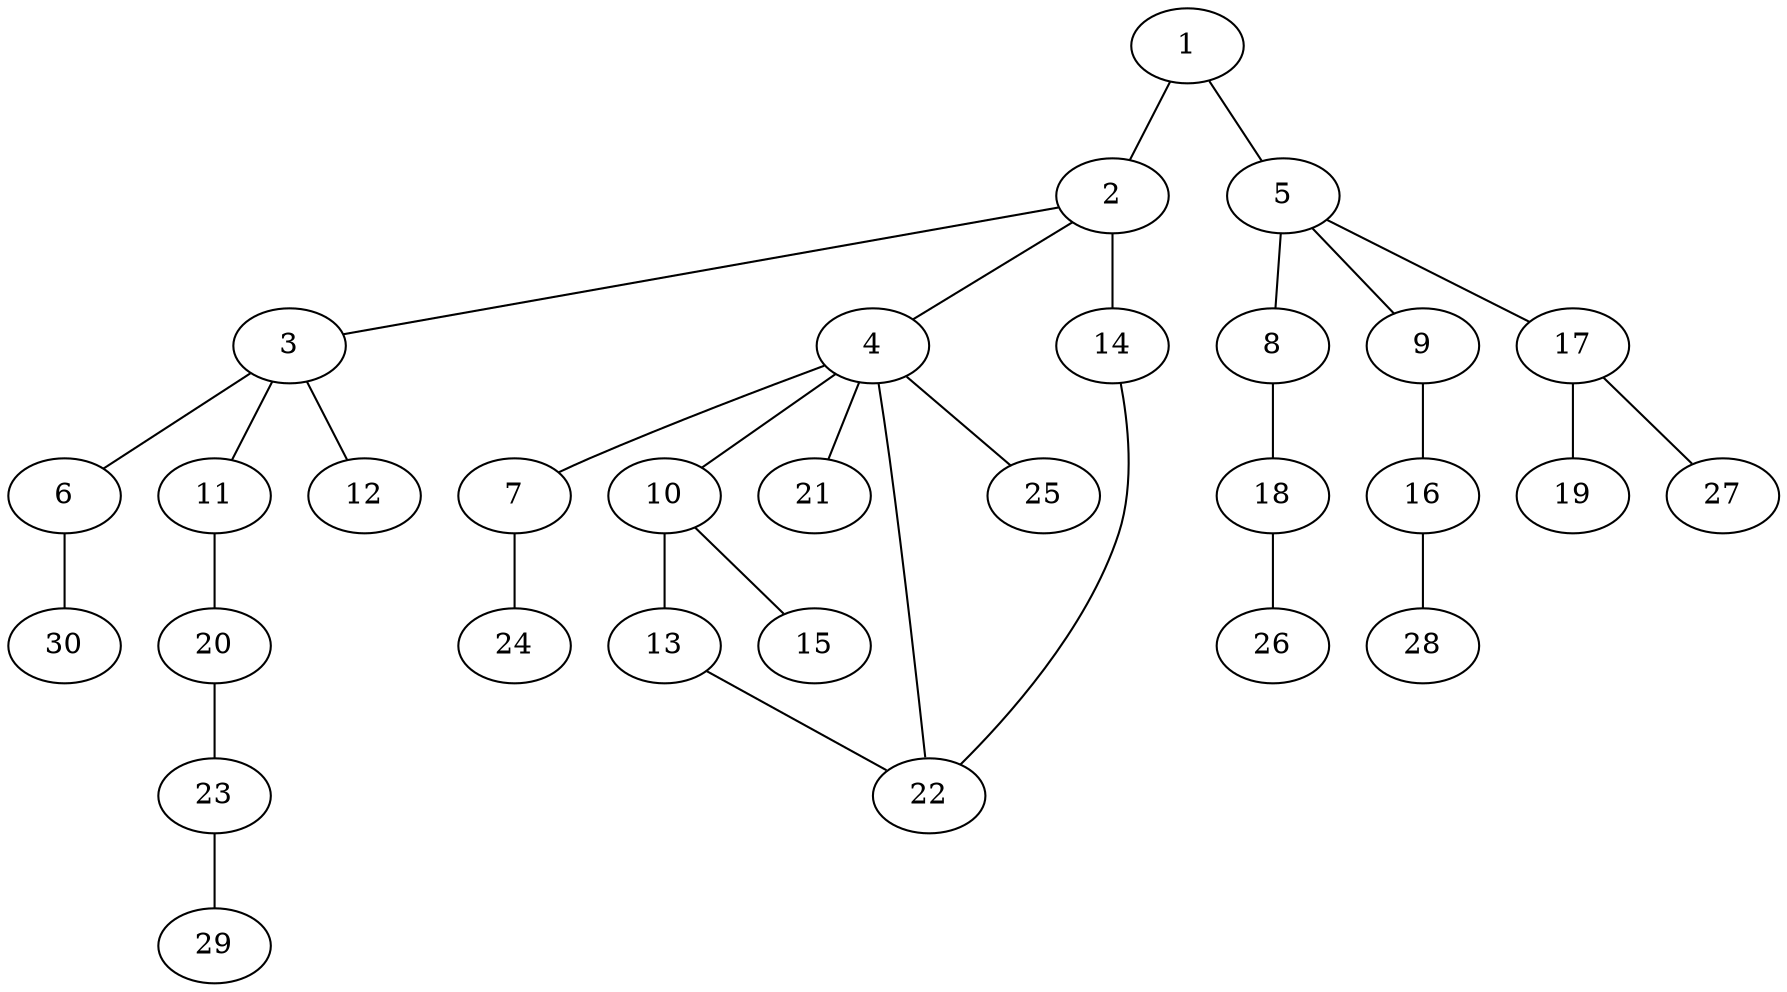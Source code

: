 graph graphname {1--2
1--5
2--3
2--4
2--14
3--6
3--11
3--12
4--7
4--10
4--21
4--22
4--25
5--8
5--9
5--17
6--30
7--24
8--18
9--16
10--13
10--15
11--20
13--22
14--22
16--28
17--19
17--27
18--26
20--23
23--29
}